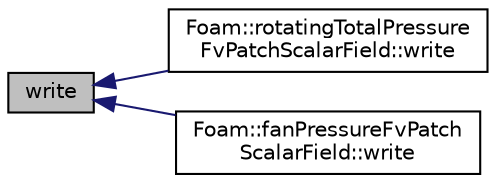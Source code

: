 digraph "write"
{
  bgcolor="transparent";
  edge [fontname="Helvetica",fontsize="10",labelfontname="Helvetica",labelfontsize="10"];
  node [fontname="Helvetica",fontsize="10",shape=record];
  rankdir="LR";
  Node1 [label="write",height=0.2,width=0.4,color="black", fillcolor="grey75", style="filled", fontcolor="black"];
  Node1 -> Node2 [dir="back",color="midnightblue",fontsize="10",style="solid",fontname="Helvetica"];
  Node2 [label="Foam::rotatingTotalPressure\lFvPatchScalarField::write",height=0.2,width=0.4,color="black",URL="$a02216.html#a0941061ad5a26be83b4107d05750ace6",tooltip="Write. "];
  Node1 -> Node3 [dir="back",color="midnightblue",fontsize="10",style="solid",fontname="Helvetica"];
  Node3 [label="Foam::fanPressureFvPatch\lScalarField::write",height=0.2,width=0.4,color="black",URL="$a00748.html#a0941061ad5a26be83b4107d05750ace6",tooltip="Write. "];
}

